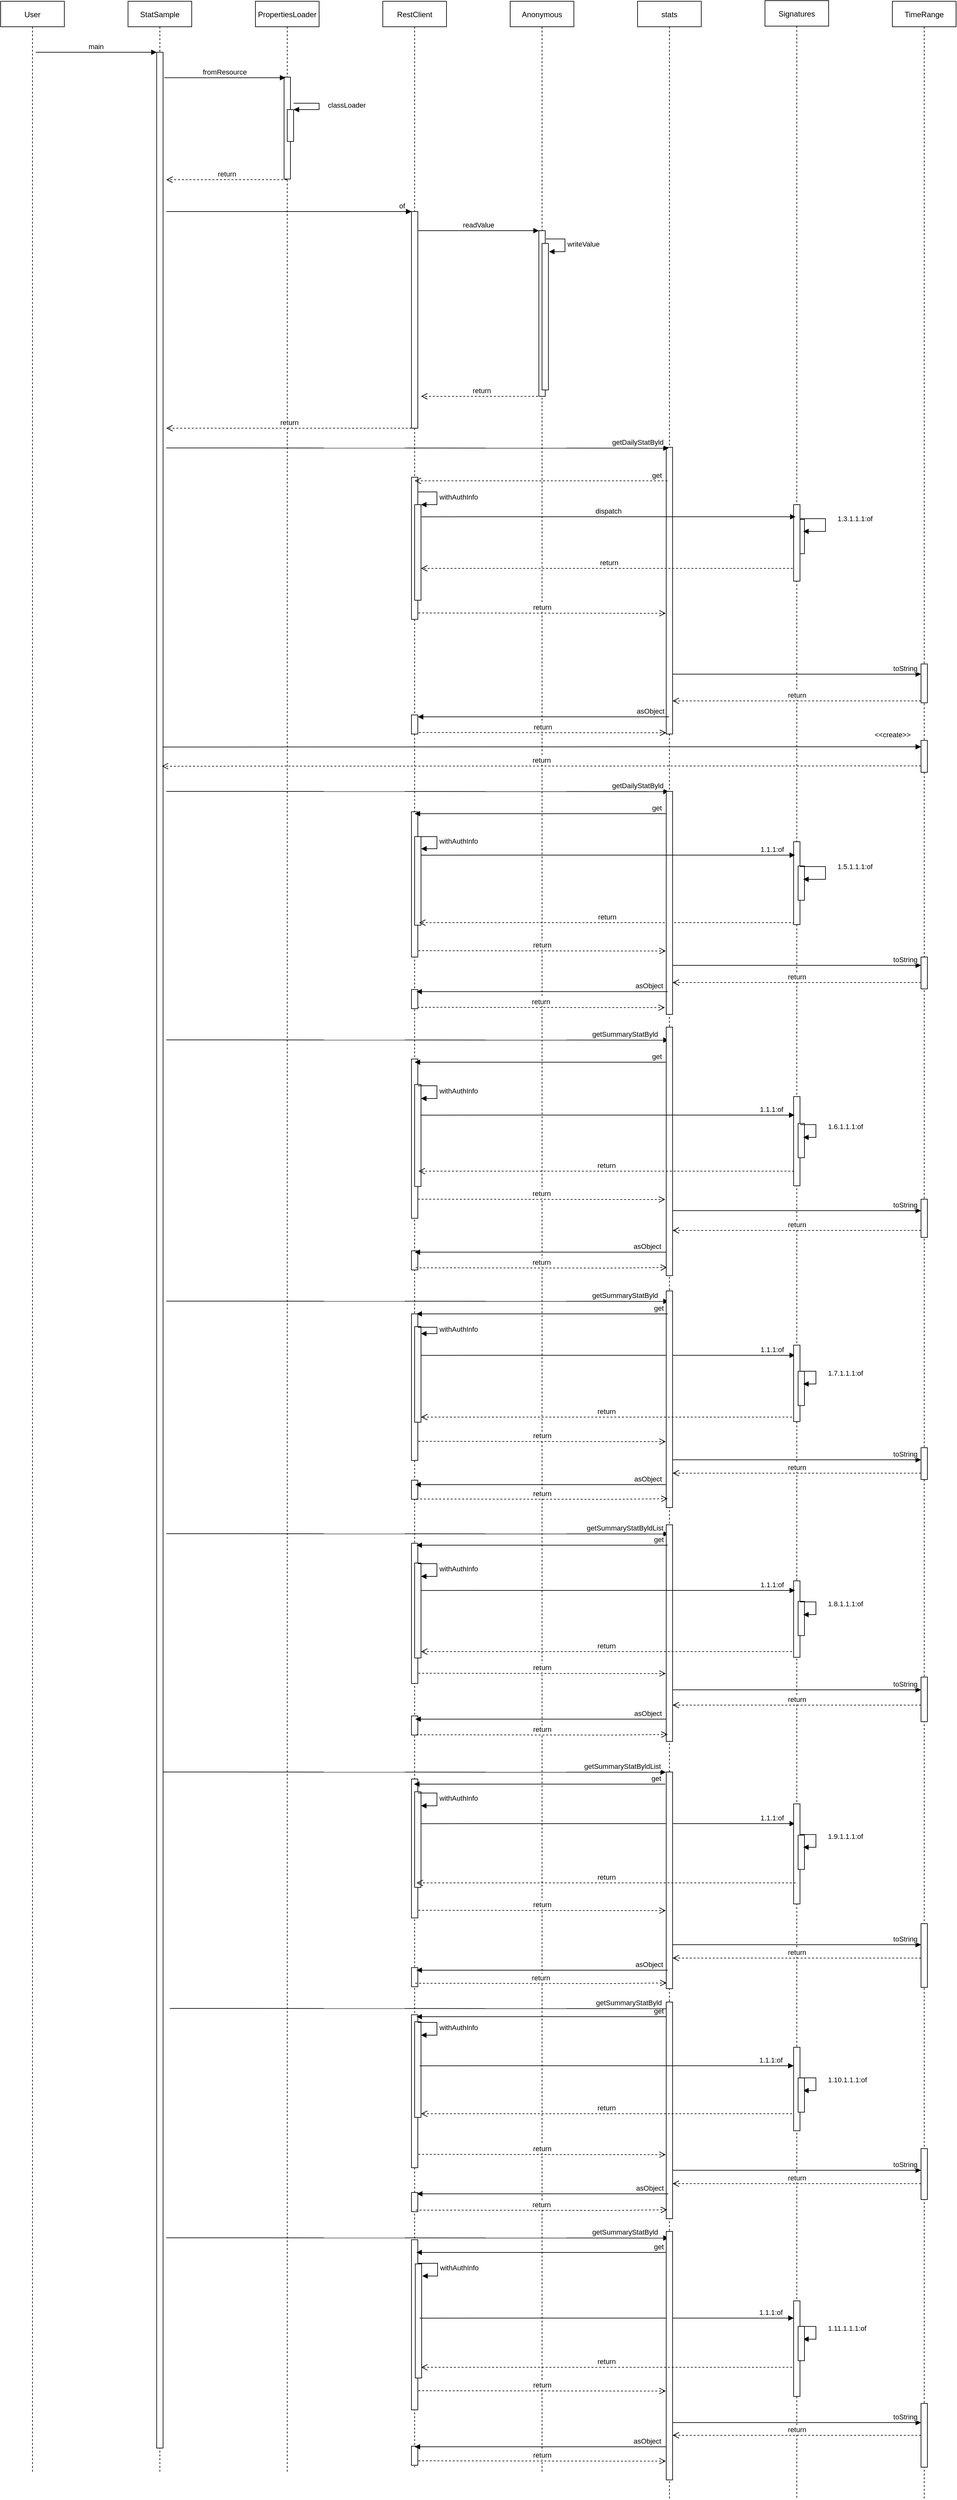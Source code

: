 <mxfile version="15.7.0" type="github">
  <diagram id="kgpKYQtTHZ0yAKxKKP6v" name="Page-1">
    <mxGraphModel dx="1583" dy="781" grid="1" gridSize="10" guides="1" tooltips="1" connect="1" arrows="1" fold="1" page="1" pageScale="1" pageWidth="1169" pageHeight="1654" math="0" shadow="0">
      <root>
        <mxCell id="0" />
        <mxCell id="1" parent="0" />
        <mxCell id="QkMDThP16RGxQZJ2cedM-3" value="RestClient" style="shape=umlLifeline;perimeter=lifelinePerimeter;container=1;collapsible=0;recursiveResize=0;rounded=0;shadow=0;strokeWidth=1;" parent="1" vertex="1">
          <mxGeometry x="680" y="80" width="100" height="3870" as="geometry" />
        </mxCell>
        <mxCell id="QkMDThP16RGxQZJ2cedM-24" value="" style="html=1;points=[];perimeter=orthogonalPerimeter;" parent="QkMDThP16RGxQZJ2cedM-3" vertex="1">
          <mxGeometry x="45" y="330" width="10" height="340" as="geometry" />
        </mxCell>
        <mxCell id="QkMDThP16RGxQZJ2cedM-36" value="" style="html=1;points=[];perimeter=orthogonalPerimeter;" vertex="1" parent="QkMDThP16RGxQZJ2cedM-3">
          <mxGeometry x="45" y="747" width="10" height="223" as="geometry" />
        </mxCell>
        <mxCell id="QkMDThP16RGxQZJ2cedM-37" value="" style="html=1;points=[];perimeter=orthogonalPerimeter;" vertex="1" parent="QkMDThP16RGxQZJ2cedM-3">
          <mxGeometry x="45" y="1120" width="10" height="30" as="geometry" />
        </mxCell>
        <mxCell id="QkMDThP16RGxQZJ2cedM-41" value="" style="html=1;points=[];perimeter=orthogonalPerimeter;" vertex="1" parent="QkMDThP16RGxQZJ2cedM-3">
          <mxGeometry x="45" y="1272" width="10" height="228" as="geometry" />
        </mxCell>
        <mxCell id="QkMDThP16RGxQZJ2cedM-42" value="" style="html=1;points=[];perimeter=orthogonalPerimeter;" vertex="1" parent="QkMDThP16RGxQZJ2cedM-3">
          <mxGeometry x="45" y="1551" width="10" height="30" as="geometry" />
        </mxCell>
        <mxCell id="QkMDThP16RGxQZJ2cedM-48" value="" style="html=1;points=[];perimeter=orthogonalPerimeter;" vertex="1" parent="QkMDThP16RGxQZJ2cedM-3">
          <mxGeometry x="45" y="1660" width="10" height="250" as="geometry" />
        </mxCell>
        <mxCell id="QkMDThP16RGxQZJ2cedM-50" value="" style="html=1;points=[];perimeter=orthogonalPerimeter;" vertex="1" parent="QkMDThP16RGxQZJ2cedM-3">
          <mxGeometry x="45" y="2060" width="10" height="230" as="geometry" />
        </mxCell>
        <mxCell id="QkMDThP16RGxQZJ2cedM-52" value="" style="html=1;points=[];perimeter=orthogonalPerimeter;" vertex="1" parent="QkMDThP16RGxQZJ2cedM-3">
          <mxGeometry x="45" y="2321" width="10" height="30" as="geometry" />
        </mxCell>
        <mxCell id="QkMDThP16RGxQZJ2cedM-53" value="" style="html=1;points=[];perimeter=orthogonalPerimeter;" vertex="1" parent="QkMDThP16RGxQZJ2cedM-3">
          <mxGeometry x="45" y="2420" width="10" height="220" as="geometry" />
        </mxCell>
        <mxCell id="QkMDThP16RGxQZJ2cedM-55" value="" style="html=1;points=[];perimeter=orthogonalPerimeter;" vertex="1" parent="QkMDThP16RGxQZJ2cedM-3">
          <mxGeometry x="45" y="2691" width="10" height="30" as="geometry" />
        </mxCell>
        <mxCell id="QkMDThP16RGxQZJ2cedM-56" value="" style="html=1;points=[];perimeter=orthogonalPerimeter;" vertex="1" parent="QkMDThP16RGxQZJ2cedM-3">
          <mxGeometry x="45" y="2790" width="10" height="218" as="geometry" />
        </mxCell>
        <mxCell id="QkMDThP16RGxQZJ2cedM-58" value="" style="html=1;points=[];perimeter=orthogonalPerimeter;" vertex="1" parent="QkMDThP16RGxQZJ2cedM-3">
          <mxGeometry x="45" y="3086" width="10" height="30" as="geometry" />
        </mxCell>
        <mxCell id="QkMDThP16RGxQZJ2cedM-63" value="" style="html=1;points=[];perimeter=orthogonalPerimeter;" vertex="1" parent="QkMDThP16RGxQZJ2cedM-3">
          <mxGeometry x="45" y="3513" width="10" height="267" as="geometry" />
        </mxCell>
        <mxCell id="QkMDThP16RGxQZJ2cedM-65" value="" style="html=1;points=[];perimeter=orthogonalPerimeter;" vertex="1" parent="QkMDThP16RGxQZJ2cedM-3">
          <mxGeometry x="45" y="3837" width="10" height="30" as="geometry" />
        </mxCell>
        <mxCell id="QkMDThP16RGxQZJ2cedM-66" value="" style="html=1;points=[];perimeter=orthogonalPerimeter;" vertex="1" parent="QkMDThP16RGxQZJ2cedM-3">
          <mxGeometry x="50" y="790" width="10" height="150" as="geometry" />
        </mxCell>
        <mxCell id="QkMDThP16RGxQZJ2cedM-67" value="withAuthInfo" style="edgeStyle=orthogonalEdgeStyle;html=1;align=left;spacingLeft=2;endArrow=block;rounded=0;entryX=1;entryY=0;" edge="1" parent="QkMDThP16RGxQZJ2cedM-3" target="QkMDThP16RGxQZJ2cedM-66">
          <mxGeometry relative="1" as="geometry">
            <mxPoint x="55" y="770" as="sourcePoint" />
            <Array as="points">
              <mxPoint x="85" y="770" />
            </Array>
          </mxGeometry>
        </mxCell>
        <mxCell id="QkMDThP16RGxQZJ2cedM-68" value="" style="html=1;points=[];perimeter=orthogonalPerimeter;" vertex="1" parent="QkMDThP16RGxQZJ2cedM-3">
          <mxGeometry x="50" y="1311" width="10" height="139" as="geometry" />
        </mxCell>
        <mxCell id="QkMDThP16RGxQZJ2cedM-69" value="withAuthInfo" style="edgeStyle=orthogonalEdgeStyle;html=1;align=left;spacingLeft=2;endArrow=block;rounded=0;entryX=1.019;entryY=0.137;entryDx=0;entryDy=0;entryPerimeter=0;" edge="1" parent="QkMDThP16RGxQZJ2cedM-3" target="QkMDThP16RGxQZJ2cedM-68">
          <mxGeometry relative="1" as="geometry">
            <mxPoint x="55" y="1311" as="sourcePoint" />
            <Array as="points">
              <mxPoint x="85" y="1311" />
              <mxPoint x="85" y="1330" />
              <mxPoint x="70" y="1330" />
            </Array>
            <mxPoint x="60" y="1331" as="targetPoint" />
          </mxGeometry>
        </mxCell>
        <mxCell id="QkMDThP16RGxQZJ2cedM-70" value="" style="html=1;points=[];perimeter=orthogonalPerimeter;" vertex="1" parent="QkMDThP16RGxQZJ2cedM-3">
          <mxGeometry x="50" y="1700" width="10" height="160" as="geometry" />
        </mxCell>
        <mxCell id="QkMDThP16RGxQZJ2cedM-71" value="withAuthInfo" style="edgeStyle=orthogonalEdgeStyle;html=1;align=left;spacingLeft=2;endArrow=block;rounded=0;entryX=1;entryY=0;" edge="1" parent="QkMDThP16RGxQZJ2cedM-3">
          <mxGeometry relative="1" as="geometry">
            <mxPoint x="55" y="1702" as="sourcePoint" />
            <Array as="points">
              <mxPoint x="85" y="1702" />
            </Array>
            <mxPoint x="60" y="1722" as="targetPoint" />
          </mxGeometry>
        </mxCell>
        <mxCell id="QkMDThP16RGxQZJ2cedM-72" value="" style="html=1;points=[];perimeter=orthogonalPerimeter;" vertex="1" parent="QkMDThP16RGxQZJ2cedM-3">
          <mxGeometry x="50" y="2080" width="10" height="150" as="geometry" />
        </mxCell>
        <mxCell id="QkMDThP16RGxQZJ2cedM-73" value="withAuthInfo" style="edgeStyle=orthogonalEdgeStyle;html=1;align=left;spacingLeft=2;endArrow=block;rounded=0;entryX=1;entryY=0;" edge="1" parent="QkMDThP16RGxQZJ2cedM-3">
          <mxGeometry relative="1" as="geometry">
            <mxPoint x="55" y="2081" as="sourcePoint" />
            <Array as="points">
              <mxPoint x="85" y="2081" />
            </Array>
            <mxPoint x="60" y="2091" as="targetPoint" />
          </mxGeometry>
        </mxCell>
        <mxCell id="QkMDThP16RGxQZJ2cedM-74" value="" style="html=1;points=[];perimeter=orthogonalPerimeter;" vertex="1" parent="QkMDThP16RGxQZJ2cedM-3">
          <mxGeometry x="50" y="2451" width="10" height="149" as="geometry" />
        </mxCell>
        <mxCell id="QkMDThP16RGxQZJ2cedM-75" value="withAuthInfo" style="edgeStyle=orthogonalEdgeStyle;html=1;align=left;spacingLeft=2;endArrow=block;rounded=0;entryX=1;entryY=0;" edge="1" parent="QkMDThP16RGxQZJ2cedM-3">
          <mxGeometry relative="1" as="geometry">
            <mxPoint x="55" y="2452" as="sourcePoint" />
            <Array as="points">
              <mxPoint x="85" y="2452" />
            </Array>
            <mxPoint x="60" y="2472" as="targetPoint" />
          </mxGeometry>
        </mxCell>
        <mxCell id="QkMDThP16RGxQZJ2cedM-76" value="" style="html=1;points=[];perimeter=orthogonalPerimeter;" vertex="1" parent="QkMDThP16RGxQZJ2cedM-3">
          <mxGeometry x="50" y="2810" width="10" height="150" as="geometry" />
        </mxCell>
        <mxCell id="QkMDThP16RGxQZJ2cedM-77" value="withAuthInfo" style="edgeStyle=orthogonalEdgeStyle;html=1;align=left;spacingLeft=2;endArrow=block;rounded=0;entryX=1;entryY=0;" edge="1" parent="QkMDThP16RGxQZJ2cedM-3">
          <mxGeometry relative="1" as="geometry">
            <mxPoint x="55" y="2812" as="sourcePoint" />
            <Array as="points">
              <mxPoint x="85" y="2812" />
            </Array>
            <mxPoint x="60" y="2832" as="targetPoint" />
          </mxGeometry>
        </mxCell>
        <mxCell id="QkMDThP16RGxQZJ2cedM-80" value="" style="html=1;points=[];perimeter=orthogonalPerimeter;" vertex="1" parent="QkMDThP16RGxQZJ2cedM-3">
          <mxGeometry x="51" y="3551" width="10" height="179" as="geometry" />
        </mxCell>
        <mxCell id="4GVTrCW4khlCdeunZ2BW-209" value="" style="html=1;points=[];perimeter=orthogonalPerimeter;" vertex="1" parent="QkMDThP16RGxQZJ2cedM-3">
          <mxGeometry x="45" y="3160" width="10" height="240" as="geometry" />
        </mxCell>
        <mxCell id="3nuBFxr9cyL0pnOWT2aG-1" value="User" style="shape=umlLifeline;perimeter=lifelinePerimeter;container=1;collapsible=0;recursiveResize=0;rounded=0;shadow=0;strokeWidth=1;" parent="1" vertex="1">
          <mxGeometry x="80" y="80" width="100" height="3880" as="geometry" />
        </mxCell>
        <mxCell id="3nuBFxr9cyL0pnOWT2aG-5" value="StatSample" style="shape=umlLifeline;perimeter=lifelinePerimeter;container=1;collapsible=0;recursiveResize=0;rounded=0;shadow=0;strokeWidth=1;" parent="1" vertex="1">
          <mxGeometry x="280" y="80" width="100" height="3880" as="geometry" />
        </mxCell>
        <mxCell id="3nuBFxr9cyL0pnOWT2aG-6" value="" style="points=[];perimeter=orthogonalPerimeter;rounded=0;shadow=0;strokeWidth=1;" parent="3nuBFxr9cyL0pnOWT2aG-5" vertex="1">
          <mxGeometry x="45" y="80" width="10" height="3760" as="geometry" />
        </mxCell>
        <mxCell id="3nuBFxr9cyL0pnOWT2aG-8" value="main" style="verticalAlign=bottom;endArrow=block;entryX=0;entryY=0;shadow=0;strokeWidth=1;" parent="1" target="3nuBFxr9cyL0pnOWT2aG-6" edge="1">
          <mxGeometry relative="1" as="geometry">
            <mxPoint x="135" y="160.0" as="sourcePoint" />
          </mxGeometry>
        </mxCell>
        <mxCell id="QkMDThP16RGxQZJ2cedM-1" value="PropertiesLoader" style="shape=umlLifeline;perimeter=lifelinePerimeter;container=1;collapsible=0;recursiveResize=0;rounded=0;shadow=0;strokeWidth=1;" parent="1" vertex="1">
          <mxGeometry x="480" y="80" width="100" height="3880" as="geometry" />
        </mxCell>
        <mxCell id="QkMDThP16RGxQZJ2cedM-2" value="" style="points=[];perimeter=orthogonalPerimeter;rounded=0;shadow=0;strokeWidth=1;" parent="QkMDThP16RGxQZJ2cedM-1" vertex="1">
          <mxGeometry x="45" y="119" width="10" height="160" as="geometry" />
        </mxCell>
        <mxCell id="QkMDThP16RGxQZJ2cedM-22" value="" style="html=1;points=[];perimeter=orthogonalPerimeter;" parent="QkMDThP16RGxQZJ2cedM-1" vertex="1">
          <mxGeometry x="50" y="170" width="10" height="50" as="geometry" />
        </mxCell>
        <mxCell id="QkMDThP16RGxQZJ2cedM-23" value="classLoader" style="edgeStyle=orthogonalEdgeStyle;html=1;align=left;spacingLeft=2;endArrow=block;rounded=0;entryX=1;entryY=0;" parent="QkMDThP16RGxQZJ2cedM-1" target="QkMDThP16RGxQZJ2cedM-22" edge="1">
          <mxGeometry x="-0.059" y="10" relative="1" as="geometry">
            <mxPoint x="60" y="160" as="sourcePoint" />
            <Array as="points">
              <mxPoint x="100" y="160" />
              <mxPoint x="100" y="170" />
            </Array>
            <mxPoint as="offset" />
          </mxGeometry>
        </mxCell>
        <mxCell id="QkMDThP16RGxQZJ2cedM-5" value="Anonymous" style="shape=umlLifeline;perimeter=lifelinePerimeter;container=1;collapsible=0;recursiveResize=0;rounded=0;shadow=0;strokeWidth=1;" parent="1" vertex="1">
          <mxGeometry x="880" y="80" width="100" height="3880" as="geometry" />
        </mxCell>
        <mxCell id="QkMDThP16RGxQZJ2cedM-28" value="" style="html=1;points=[];perimeter=orthogonalPerimeter;" parent="QkMDThP16RGxQZJ2cedM-5" vertex="1">
          <mxGeometry x="45" y="360" width="10" height="260" as="geometry" />
        </mxCell>
        <mxCell id="QkMDThP16RGxQZJ2cedM-34" value="" style="html=1;points=[];perimeter=orthogonalPerimeter;" parent="QkMDThP16RGxQZJ2cedM-5" vertex="1">
          <mxGeometry x="50" y="415" width="10" height="175" as="geometry" />
        </mxCell>
        <mxCell id="BU8PxRa7izRdhDDr3gum-3" value="" style="points=[];perimeter=orthogonalPerimeter;rounded=0;shadow=0;strokeWidth=1;" parent="QkMDThP16RGxQZJ2cedM-5" vertex="1">
          <mxGeometry x="50" y="380" width="10" height="230" as="geometry" />
        </mxCell>
        <mxCell id="4GVTrCW4khlCdeunZ2BW-98" value="getDailyStatByld" style="html=1;verticalAlign=bottom;endArrow=block;rounded=0;entryX=0.394;entryY=0.003;entryDx=0;entryDy=0;entryPerimeter=0;" edge="1" parent="QkMDThP16RGxQZJ2cedM-5">
          <mxGeometry x="0.876" width="80" relative="1" as="geometry">
            <mxPoint x="-540" y="1240" as="sourcePoint" />
            <mxPoint x="248.94" y="1240.35" as="targetPoint" />
            <mxPoint as="offset" />
          </mxGeometry>
        </mxCell>
        <mxCell id="4GVTrCW4khlCdeunZ2BW-109" value="getSummaryStatByld" style="html=1;verticalAlign=bottom;endArrow=block;rounded=0;entryX=0.394;entryY=0.003;entryDx=0;entryDy=0;entryPerimeter=0;" edge="1" parent="QkMDThP16RGxQZJ2cedM-5">
          <mxGeometry x="0.825" width="80" relative="1" as="geometry">
            <mxPoint x="-540" y="1630" as="sourcePoint" />
            <mxPoint x="248.94" y="1630.35" as="targetPoint" />
            <mxPoint as="offset" />
          </mxGeometry>
        </mxCell>
        <mxCell id="4GVTrCW4khlCdeunZ2BW-110" value="get" style="html=1;verticalAlign=bottom;endArrow=block;rounded=0;" edge="1" parent="QkMDThP16RGxQZJ2cedM-5">
          <mxGeometry x="-0.926" relative="1" as="geometry">
            <mxPoint x="244.5" y="1665" as="sourcePoint" />
            <mxPoint x="-150" y="1665" as="targetPoint" />
            <mxPoint as="offset" />
          </mxGeometry>
        </mxCell>
        <mxCell id="4GVTrCW4khlCdeunZ2BW-116" value="1.1.1:of" style="html=1;verticalAlign=bottom;endArrow=block;rounded=0;entryX=0.3;entryY=0.1;entryDx=0;entryDy=0;entryPerimeter=0;exitX=1.081;exitY=0.053;exitDx=0;exitDy=0;exitPerimeter=0;" edge="1" parent="QkMDThP16RGxQZJ2cedM-5">
          <mxGeometry x="0.873" width="80" relative="1" as="geometry">
            <mxPoint x="-140.0" y="2125.07" as="sourcePoint" />
            <mxPoint x="447.19" y="2125" as="targetPoint" />
            <mxPoint x="1" as="offset" />
          </mxGeometry>
        </mxCell>
        <mxCell id="4GVTrCW4khlCdeunZ2BW-126" value="getSummaryStatByld" style="html=1;verticalAlign=bottom;endArrow=block;rounded=0;entryX=0.394;entryY=0.003;entryDx=0;entryDy=0;entryPerimeter=0;" edge="1" parent="QkMDThP16RGxQZJ2cedM-5">
          <mxGeometry x="0.825" width="80" relative="1" as="geometry">
            <mxPoint x="-540" y="2040" as="sourcePoint" />
            <mxPoint x="248.94" y="2040.35" as="targetPoint" />
            <mxPoint as="offset" />
          </mxGeometry>
        </mxCell>
        <mxCell id="4GVTrCW4khlCdeunZ2BW-130" value="1.1.1:of" style="html=1;verticalAlign=bottom;endArrow=block;rounded=0;entryX=0.3;entryY=0.1;entryDx=0;entryDy=0;entryPerimeter=0;exitX=1.081;exitY=0.053;exitDx=0;exitDy=0;exitPerimeter=0;" edge="1" parent="QkMDThP16RGxQZJ2cedM-5">
          <mxGeometry x="0.873" width="80" relative="1" as="geometry">
            <mxPoint x="-140" y="2860.07" as="sourcePoint" />
            <mxPoint x="447.19" y="2860.0" as="targetPoint" />
            <mxPoint x="1" as="offset" />
          </mxGeometry>
        </mxCell>
        <mxCell id="4GVTrCW4khlCdeunZ2BW-132" value="return" style="html=1;verticalAlign=bottom;endArrow=open;dashed=1;endSize=8;exitX=1.165;exitY=0.936;rounded=0;exitDx=0;exitDy=0;exitPerimeter=0;" edge="1" parent="QkMDThP16RGxQZJ2cedM-5">
          <mxGeometry relative="1" as="geometry">
            <mxPoint x="244.17" y="2996.47" as="targetPoint" />
            <mxPoint x="-144.18" y="2995.998" as="sourcePoint" />
            <Array as="points">
              <mxPoint x="169.17" y="2996.47" />
            </Array>
          </mxGeometry>
        </mxCell>
        <mxCell id="4GVTrCW4khlCdeunZ2BW-136" value="get" style="html=1;verticalAlign=bottom;endArrow=block;rounded=0;" edge="1" parent="QkMDThP16RGxQZJ2cedM-5">
          <mxGeometry x="-0.926" relative="1" as="geometry">
            <mxPoint x="247.25" y="3163" as="sourcePoint" />
            <mxPoint x="-147.25" y="3163" as="targetPoint" />
            <mxPoint as="offset" />
          </mxGeometry>
        </mxCell>
        <mxCell id="4GVTrCW4khlCdeunZ2BW-194" value="1.1.1:of" style="html=1;verticalAlign=bottom;endArrow=block;rounded=0;entryX=0.3;entryY=0.1;entryDx=0;entryDy=0;entryPerimeter=0;exitX=1.081;exitY=0.053;exitDx=0;exitDy=0;exitPerimeter=0;" edge="1" parent="QkMDThP16RGxQZJ2cedM-5">
          <mxGeometry x="0.873" width="80" relative="1" as="geometry">
            <mxPoint x="-142.01" y="3636.07" as="sourcePoint" />
            <mxPoint x="445.18" y="3636" as="targetPoint" />
            <mxPoint x="1" as="offset" />
          </mxGeometry>
        </mxCell>
        <mxCell id="4GVTrCW4khlCdeunZ2BW-197" value="get" style="html=1;verticalAlign=bottom;endArrow=block;rounded=0;" edge="1" parent="QkMDThP16RGxQZJ2cedM-5">
          <mxGeometry x="-0.926" relative="1" as="geometry">
            <mxPoint x="247.25" y="3533" as="sourcePoint" />
            <mxPoint x="-147.25" y="3533" as="targetPoint" />
            <mxPoint as="offset" />
          </mxGeometry>
        </mxCell>
        <mxCell id="4GVTrCW4khlCdeunZ2BW-205" value="getSummaryStatByldList" style="html=1;verticalAlign=bottom;endArrow=block;rounded=0;entryX=0.394;entryY=0.003;entryDx=0;entryDy=0;entryPerimeter=0;" edge="1" parent="QkMDThP16RGxQZJ2cedM-5">
          <mxGeometry x="0.825" width="80" relative="1" as="geometry">
            <mxPoint x="-540" y="2405" as="sourcePoint" />
            <mxPoint x="248.94" y="2405.35" as="targetPoint" />
            <mxPoint as="offset" />
          </mxGeometry>
        </mxCell>
        <mxCell id="4GVTrCW4khlCdeunZ2BW-207" value="getSummaryStatByld" style="html=1;verticalAlign=bottom;endArrow=block;rounded=0;entryX=0.394;entryY=0.003;entryDx=0;entryDy=0;entryPerimeter=0;" edge="1" parent="QkMDThP16RGxQZJ2cedM-5">
          <mxGeometry x="0.825" width="80" relative="1" as="geometry">
            <mxPoint x="-534.47" y="3150" as="sourcePoint" />
            <mxPoint x="254.47" y="3150.35" as="targetPoint" />
            <mxPoint as="offset" />
          </mxGeometry>
        </mxCell>
        <mxCell id="4GVTrCW4khlCdeunZ2BW-208" value="getSummaryStatByld" style="html=1;verticalAlign=bottom;endArrow=block;rounded=0;entryX=0.394;entryY=0.003;entryDx=0;entryDy=0;entryPerimeter=0;" edge="1" parent="QkMDThP16RGxQZJ2cedM-5">
          <mxGeometry x="0.825" width="80" relative="1" as="geometry">
            <mxPoint x="-540" y="3510" as="sourcePoint" />
            <mxPoint x="248.94" y="3510.35" as="targetPoint" />
            <mxPoint as="offset" />
          </mxGeometry>
        </mxCell>
        <mxCell id="QkMDThP16RGxQZJ2cedM-7" value="stats" style="shape=umlLifeline;perimeter=lifelinePerimeter;container=1;collapsible=0;recursiveResize=0;rounded=0;shadow=0;strokeWidth=1;" parent="1" vertex="1">
          <mxGeometry x="1080" y="80" width="100" height="3920" as="geometry" />
        </mxCell>
        <mxCell id="BU8PxRa7izRdhDDr3gum-17" value="" style="points=[];perimeter=orthogonalPerimeter;rounded=0;shadow=0;strokeWidth=1;" parent="QkMDThP16RGxQZJ2cedM-7" vertex="1">
          <mxGeometry x="45" y="700" width="10" height="450" as="geometry" />
        </mxCell>
        <mxCell id="4GVTrCW4khlCdeunZ2BW-11" value="" style="points=[];perimeter=orthogonalPerimeter;rounded=0;shadow=0;strokeWidth=1;" vertex="1" parent="QkMDThP16RGxQZJ2cedM-7">
          <mxGeometry x="45" y="1610" width="10" height="390" as="geometry" />
        </mxCell>
        <mxCell id="4GVTrCW4khlCdeunZ2BW-15" value="" style="points=[];perimeter=orthogonalPerimeter;rounded=0;shadow=0;strokeWidth=1;" vertex="1" parent="QkMDThP16RGxQZJ2cedM-7">
          <mxGeometry x="45" y="2024" width="10" height="340" as="geometry" />
        </mxCell>
        <mxCell id="4GVTrCW4khlCdeunZ2BW-27" value="" style="points=[];perimeter=orthogonalPerimeter;rounded=0;shadow=0;strokeWidth=1;" vertex="1" parent="QkMDThP16RGxQZJ2cedM-7">
          <mxGeometry x="45" y="2391" width="10" height="340" as="geometry" />
        </mxCell>
        <mxCell id="4GVTrCW4khlCdeunZ2BW-92" value="" style="points=[];perimeter=orthogonalPerimeter;rounded=0;shadow=0;strokeWidth=1;" vertex="1" parent="QkMDThP16RGxQZJ2cedM-7">
          <mxGeometry x="45" y="3500" width="10" height="390" as="geometry" />
        </mxCell>
        <mxCell id="4GVTrCW4khlCdeunZ2BW-103" value="return" style="html=1;verticalAlign=bottom;endArrow=open;dashed=1;endSize=8;rounded=0;" edge="1" parent="QkMDThP16RGxQZJ2cedM-7">
          <mxGeometry relative="1" as="geometry">
            <mxPoint x="246.5" y="1446.0" as="sourcePoint" />
            <mxPoint x="-343" y="1446.0" as="targetPoint" />
            <Array as="points">
              <mxPoint x="157" y="1446" />
            </Array>
          </mxGeometry>
        </mxCell>
        <mxCell id="4GVTrCW4khlCdeunZ2BW-117" value="return" style="html=1;verticalAlign=bottom;endArrow=open;dashed=1;endSize=8;rounded=0;" edge="1" parent="QkMDThP16RGxQZJ2cedM-7">
          <mxGeometry relative="1" as="geometry">
            <mxPoint x="242.5" y="2222" as="sourcePoint" />
            <mxPoint x="-340" y="2222" as="targetPoint" />
            <Array as="points">
              <mxPoint x="153" y="2222" />
            </Array>
          </mxGeometry>
        </mxCell>
        <mxCell id="4GVTrCW4khlCdeunZ2BW-122" value="return" style="html=1;verticalAlign=bottom;endArrow=open;dashed=1;endSize=8;rounded=0;" edge="1" parent="QkMDThP16RGxQZJ2cedM-7">
          <mxGeometry relative="1" as="geometry">
            <mxPoint x="242.5" y="2590" as="sourcePoint" />
            <mxPoint x="-340" y="2590" as="targetPoint" />
            <Array as="points">
              <mxPoint x="153" y="2590" />
            </Array>
          </mxGeometry>
        </mxCell>
        <mxCell id="4GVTrCW4khlCdeunZ2BW-195" value="return" style="html=1;verticalAlign=bottom;endArrow=open;dashed=1;endSize=8;rounded=0;" edge="1" parent="QkMDThP16RGxQZJ2cedM-7">
          <mxGeometry relative="1" as="geometry">
            <mxPoint x="242.68" y="3713.29" as="sourcePoint" />
            <mxPoint x="-339.82" y="3713.29" as="targetPoint" />
            <Array as="points">
              <mxPoint x="153.18" y="3713.29" />
            </Array>
          </mxGeometry>
        </mxCell>
        <mxCell id="QkMDThP16RGxQZJ2cedM-9" value="Signatures" style="shape=umlLifeline;perimeter=lifelinePerimeter;container=1;collapsible=0;recursiveResize=0;rounded=0;shadow=0;strokeWidth=1;" parent="1" vertex="1">
          <mxGeometry x="1280" y="79" width="100" height="3921" as="geometry" />
        </mxCell>
        <mxCell id="BU8PxRa7izRdhDDr3gum-19" value="" style="points=[];perimeter=orthogonalPerimeter;rounded=0;shadow=0;strokeWidth=1;" parent="QkMDThP16RGxQZJ2cedM-9" vertex="1">
          <mxGeometry x="52" y="814.25" width="10" height="53.75" as="geometry" />
        </mxCell>
        <mxCell id="4GVTrCW4khlCdeunZ2BW-2" value="" style="points=[];perimeter=orthogonalPerimeter;rounded=0;shadow=0;strokeWidth=1;" vertex="1" parent="QkMDThP16RGxQZJ2cedM-9">
          <mxGeometry x="45" y="1320" width="10" height="130" as="geometry" />
        </mxCell>
        <mxCell id="4GVTrCW4khlCdeunZ2BW-3" value="" style="points=[];perimeter=orthogonalPerimeter;rounded=0;shadow=0;strokeWidth=1;" vertex="1" parent="QkMDThP16RGxQZJ2cedM-9">
          <mxGeometry x="52" y="1358.12" width="10" height="53.75" as="geometry" />
        </mxCell>
        <mxCell id="4GVTrCW4khlCdeunZ2BW-17" value="" style="points=[];perimeter=orthogonalPerimeter;rounded=0;shadow=0;strokeWidth=1;" vertex="1" parent="QkMDThP16RGxQZJ2cedM-9">
          <mxGeometry x="45" y="1720" width="10" height="140" as="geometry" />
        </mxCell>
        <mxCell id="4GVTrCW4khlCdeunZ2BW-18" value="" style="points=[];perimeter=orthogonalPerimeter;rounded=0;shadow=0;strokeWidth=1;" vertex="1" parent="QkMDThP16RGxQZJ2cedM-9">
          <mxGeometry x="52" y="1762.12" width="10" height="53.75" as="geometry" />
        </mxCell>
        <mxCell id="4GVTrCW4khlCdeunZ2BW-22" value="" style="points=[];perimeter=orthogonalPerimeter;rounded=0;shadow=0;strokeWidth=1;" vertex="1" parent="QkMDThP16RGxQZJ2cedM-9">
          <mxGeometry x="45" y="2110" width="10" height="120" as="geometry" />
        </mxCell>
        <mxCell id="4GVTrCW4khlCdeunZ2BW-23" value="" style="points=[];perimeter=orthogonalPerimeter;rounded=0;shadow=0;strokeWidth=1;" vertex="1" parent="QkMDThP16RGxQZJ2cedM-9">
          <mxGeometry x="52" y="2151.13" width="10" height="53.75" as="geometry" />
        </mxCell>
        <mxCell id="4GVTrCW4khlCdeunZ2BW-25" value="toString" style="html=1;verticalAlign=bottom;endArrow=block;rounded=0;" edge="1" parent="QkMDThP16RGxQZJ2cedM-9">
          <mxGeometry x="0.872" relative="1" as="geometry">
            <mxPoint x="-145" y="2290" as="sourcePoint" />
            <mxPoint x="245" y="2290" as="targetPoint" />
            <mxPoint as="offset" />
          </mxGeometry>
        </mxCell>
        <mxCell id="4GVTrCW4khlCdeunZ2BW-29" value="" style="points=[];perimeter=orthogonalPerimeter;rounded=0;shadow=0;strokeWidth=1;" vertex="1" parent="QkMDThP16RGxQZJ2cedM-9">
          <mxGeometry x="45" y="2480" width="10" height="120" as="geometry" />
        </mxCell>
        <mxCell id="4GVTrCW4khlCdeunZ2BW-30" value="" style="points=[];perimeter=orthogonalPerimeter;rounded=0;shadow=0;strokeWidth=1;" vertex="1" parent="QkMDThP16RGxQZJ2cedM-9">
          <mxGeometry x="52" y="2512.12" width="10" height="53.75" as="geometry" />
        </mxCell>
        <mxCell id="4GVTrCW4khlCdeunZ2BW-35" value="" style="points=[];perimeter=orthogonalPerimeter;rounded=0;shadow=0;strokeWidth=1;" vertex="1" parent="QkMDThP16RGxQZJ2cedM-9">
          <mxGeometry x="45" y="2830" width="10" height="157" as="geometry" />
        </mxCell>
        <mxCell id="4GVTrCW4khlCdeunZ2BW-36" value="" style="points=[];perimeter=orthogonalPerimeter;rounded=0;shadow=0;strokeWidth=1;" vertex="1" parent="QkMDThP16RGxQZJ2cedM-9">
          <mxGeometry x="52" y="2879.12" width="10" height="53.75" as="geometry" />
        </mxCell>
        <mxCell id="4GVTrCW4khlCdeunZ2BW-41" value="" style="points=[];perimeter=orthogonalPerimeter;rounded=0;shadow=0;strokeWidth=1;" vertex="1" parent="QkMDThP16RGxQZJ2cedM-9">
          <mxGeometry x="45" y="3212" width="10" height="131" as="geometry" />
        </mxCell>
        <mxCell id="4GVTrCW4khlCdeunZ2BW-49" value="1.5.1.1.1:of" style="edgeStyle=orthogonalEdgeStyle;html=1;align=left;spacingLeft=2;endArrow=block;rounded=0;entryX=1;entryY=0;" edge="1" parent="QkMDThP16RGxQZJ2cedM-9">
          <mxGeometry x="-0.158" y="15" relative="1" as="geometry">
            <mxPoint x="55" y="1359" as="sourcePoint" />
            <Array as="points">
              <mxPoint x="95" y="1359" />
              <mxPoint x="95" y="1379" />
            </Array>
            <mxPoint x="60" y="1379" as="targetPoint" />
            <mxPoint as="offset" />
          </mxGeometry>
        </mxCell>
        <mxCell id="4GVTrCW4khlCdeunZ2BW-50" value="1.6.1.1.1:of" style="edgeStyle=orthogonalEdgeStyle;html=1;align=left;spacingLeft=2;endArrow=block;rounded=0;entryX=1;entryY=0;" edge="1" parent="QkMDThP16RGxQZJ2cedM-9">
          <mxGeometry x="-0.158" y="15" relative="1" as="geometry">
            <mxPoint x="55" y="1764" as="sourcePoint" />
            <Array as="points">
              <mxPoint x="80" y="1764" />
              <mxPoint x="80" y="1784" />
            </Array>
            <mxPoint x="60" y="1784" as="targetPoint" />
            <mxPoint as="offset" />
          </mxGeometry>
        </mxCell>
        <mxCell id="4GVTrCW4khlCdeunZ2BW-51" value="1.7.1.1.1:of" style="edgeStyle=orthogonalEdgeStyle;html=1;align=left;spacingLeft=2;endArrow=block;rounded=0;entryX=1;entryY=0;" edge="1" parent="QkMDThP16RGxQZJ2cedM-9">
          <mxGeometry x="-0.158" y="15" relative="1" as="geometry">
            <mxPoint x="55" y="2151" as="sourcePoint" />
            <Array as="points">
              <mxPoint x="80" y="2151" />
              <mxPoint x="80" y="2171" />
            </Array>
            <mxPoint x="60" y="2171" as="targetPoint" />
            <mxPoint as="offset" />
          </mxGeometry>
        </mxCell>
        <mxCell id="4GVTrCW4khlCdeunZ2BW-52" value="1.8.1.1.1:of" style="edgeStyle=orthogonalEdgeStyle;html=1;align=left;spacingLeft=2;endArrow=block;rounded=0;entryX=1;entryY=0;" edge="1" parent="QkMDThP16RGxQZJ2cedM-9">
          <mxGeometry x="-0.158" y="15" relative="1" as="geometry">
            <mxPoint x="55" y="2513" as="sourcePoint" />
            <Array as="points">
              <mxPoint x="80" y="2513" />
              <mxPoint x="80" y="2533" />
            </Array>
            <mxPoint x="60" y="2533" as="targetPoint" />
            <mxPoint as="offset" />
          </mxGeometry>
        </mxCell>
        <mxCell id="4GVTrCW4khlCdeunZ2BW-53" value="1.9.1.1.1:of" style="edgeStyle=orthogonalEdgeStyle;html=1;align=left;spacingLeft=2;endArrow=block;rounded=0;entryX=1;entryY=0;" edge="1" parent="QkMDThP16RGxQZJ2cedM-9">
          <mxGeometry x="-0.158" y="15" relative="1" as="geometry">
            <mxPoint x="55" y="2878.06" as="sourcePoint" />
            <Array as="points">
              <mxPoint x="80" y="2878.06" />
              <mxPoint x="80" y="2898.06" />
            </Array>
            <mxPoint x="60" y="2898.06" as="targetPoint" />
            <mxPoint as="offset" />
          </mxGeometry>
        </mxCell>
        <mxCell id="4GVTrCW4khlCdeunZ2BW-61" value="1.10.1.1.1:of" style="edgeStyle=orthogonalEdgeStyle;html=1;align=left;spacingLeft=2;endArrow=block;rounded=0;entryX=1;entryY=0;" edge="1" parent="QkMDThP16RGxQZJ2cedM-9">
          <mxGeometry x="-0.158" y="15" relative="1" as="geometry">
            <mxPoint x="55" y="3260" as="sourcePoint" />
            <Array as="points">
              <mxPoint x="80" y="3260" />
              <mxPoint x="80" y="3280" />
            </Array>
            <mxPoint x="60" y="3280" as="targetPoint" />
            <mxPoint as="offset" />
          </mxGeometry>
        </mxCell>
        <mxCell id="4GVTrCW4khlCdeunZ2BW-62" value="" style="points=[];perimeter=orthogonalPerimeter;rounded=0;shadow=0;strokeWidth=1;" vertex="1" parent="QkMDThP16RGxQZJ2cedM-9">
          <mxGeometry x="52" y="3260.12" width="10" height="53.75" as="geometry" />
        </mxCell>
        <mxCell id="4GVTrCW4khlCdeunZ2BW-63" value="" style="points=[];perimeter=orthogonalPerimeter;rounded=0;shadow=0;strokeWidth=1;" vertex="1" parent="QkMDThP16RGxQZJ2cedM-9">
          <mxGeometry x="45" y="3610" width="10" height="150" as="geometry" />
        </mxCell>
        <mxCell id="4GVTrCW4khlCdeunZ2BW-64" value="1.11.1.1.1:of" style="edgeStyle=orthogonalEdgeStyle;html=1;align=left;spacingLeft=2;endArrow=block;rounded=0;entryX=1;entryY=0;" edge="1" parent="QkMDThP16RGxQZJ2cedM-9">
          <mxGeometry x="-0.158" y="15" relative="1" as="geometry">
            <mxPoint x="55" y="3650.12" as="sourcePoint" />
            <Array as="points">
              <mxPoint x="80" y="3650.12" />
              <mxPoint x="80" y="3670.12" />
            </Array>
            <mxPoint x="60" y="3670.12" as="targetPoint" />
            <mxPoint as="offset" />
          </mxGeometry>
        </mxCell>
        <mxCell id="4GVTrCW4khlCdeunZ2BW-65" value="" style="points=[];perimeter=orthogonalPerimeter;rounded=0;shadow=0;strokeWidth=1;" vertex="1" parent="QkMDThP16RGxQZJ2cedM-9">
          <mxGeometry x="52" y="3650.12" width="10" height="53.75" as="geometry" />
        </mxCell>
        <mxCell id="4GVTrCW4khlCdeunZ2BW-32" value="toString" style="html=1;verticalAlign=bottom;endArrow=block;rounded=0;" edge="1" parent="QkMDThP16RGxQZJ2cedM-9">
          <mxGeometry x="0.872" relative="1" as="geometry">
            <mxPoint x="-145" y="2651" as="sourcePoint" />
            <mxPoint x="245" y="2651" as="targetPoint" />
            <mxPoint as="offset" />
          </mxGeometry>
        </mxCell>
        <mxCell id="QkMDThP16RGxQZJ2cedM-11" value="TimeRange" style="shape=umlLifeline;perimeter=lifelinePerimeter;container=1;collapsible=0;recursiveResize=0;rounded=0;shadow=0;strokeWidth=1;" parent="1" vertex="1">
          <mxGeometry x="1480" y="80" width="100" height="3920" as="geometry" />
        </mxCell>
        <mxCell id="BU8PxRa7izRdhDDr3gum-22" value="" style="html=1;points=[];perimeter=orthogonalPerimeter;" parent="QkMDThP16RGxQZJ2cedM-11" vertex="1">
          <mxGeometry x="45" y="1040" width="10" height="61" as="geometry" />
        </mxCell>
        <mxCell id="4GVTrCW4khlCdeunZ2BW-7" value="" style="html=1;points=[];perimeter=orthogonalPerimeter;" vertex="1" parent="QkMDThP16RGxQZJ2cedM-11">
          <mxGeometry x="45" y="1500" width="10" height="50" as="geometry" />
        </mxCell>
        <mxCell id="4GVTrCW4khlCdeunZ2BW-16" value="" style="html=1;points=[];perimeter=orthogonalPerimeter;" vertex="1" parent="QkMDThP16RGxQZJ2cedM-11">
          <mxGeometry x="45" y="1160" width="10" height="50" as="geometry" />
        </mxCell>
        <mxCell id="4GVTrCW4khlCdeunZ2BW-19" value="" style="html=1;points=[];perimeter=orthogonalPerimeter;" vertex="1" parent="QkMDThP16RGxQZJ2cedM-11">
          <mxGeometry x="45" y="1880" width="10" height="60" as="geometry" />
        </mxCell>
        <mxCell id="4GVTrCW4khlCdeunZ2BW-24" value="" style="html=1;points=[];perimeter=orthogonalPerimeter;" vertex="1" parent="QkMDThP16RGxQZJ2cedM-11">
          <mxGeometry x="45" y="2270" width="10" height="50" as="geometry" />
        </mxCell>
        <mxCell id="4GVTrCW4khlCdeunZ2BW-31" value="" style="html=1;points=[];perimeter=orthogonalPerimeter;" vertex="1" parent="QkMDThP16RGxQZJ2cedM-11">
          <mxGeometry x="45" y="2630" width="10" height="70" as="geometry" />
        </mxCell>
        <mxCell id="4GVTrCW4khlCdeunZ2BW-37" value="" style="html=1;points=[];perimeter=orthogonalPerimeter;" vertex="1" parent="QkMDThP16RGxQZJ2cedM-11">
          <mxGeometry x="45" y="3017" width="10" height="100" as="geometry" />
        </mxCell>
        <mxCell id="4GVTrCW4khlCdeunZ2BW-43" value="" style="html=1;points=[];perimeter=orthogonalPerimeter;" vertex="1" parent="QkMDThP16RGxQZJ2cedM-11">
          <mxGeometry x="45" y="3370" width="10" height="80" as="geometry" />
        </mxCell>
        <mxCell id="4GVTrCW4khlCdeunZ2BW-95" value="" style="html=1;points=[];perimeter=orthogonalPerimeter;" vertex="1" parent="QkMDThP16RGxQZJ2cedM-11">
          <mxGeometry x="45" y="3770" width="10" height="100" as="geometry" />
        </mxCell>
        <mxCell id="BU8PxRa7izRdhDDr3gum-12" value="writeValue" style="edgeStyle=orthogonalEdgeStyle;html=1;align=left;spacingLeft=2;endArrow=block;rounded=0;entryX=1;entryY=0;" parent="1" edge="1">
          <mxGeometry relative="1" as="geometry">
            <mxPoint x="936" y="453" as="sourcePoint" />
            <Array as="points">
              <mxPoint x="966" y="453" />
            </Array>
            <mxPoint x="941" y="473" as="targetPoint" />
          </mxGeometry>
        </mxCell>
        <mxCell id="QkMDThP16RGxQZJ2cedM-19" value="fromResource" style="verticalAlign=bottom;endArrow=block;shadow=0;strokeWidth=1;" parent="1" edge="1">
          <mxGeometry relative="1" as="geometry">
            <mxPoint x="337" y="200" as="sourcePoint" />
            <mxPoint x="527" y="200" as="targetPoint" />
          </mxGeometry>
        </mxCell>
        <mxCell id="BU8PxRa7izRdhDDr3gum-23" value="toString" style="html=1;verticalAlign=bottom;endArrow=block;rounded=0;" parent="1" edge="1">
          <mxGeometry x="0.872" relative="1" as="geometry">
            <mxPoint x="1135" y="1136.0" as="sourcePoint" />
            <mxPoint x="1525" y="1136.0" as="targetPoint" />
            <mxPoint as="offset" />
          </mxGeometry>
        </mxCell>
        <mxCell id="QkMDThP16RGxQZJ2cedM-21" value="return" style="html=1;verticalAlign=bottom;endArrow=open;dashed=1;endSize=8;rounded=0;" parent="1" source="QkMDThP16RGxQZJ2cedM-1" edge="1">
          <mxGeometry relative="1" as="geometry">
            <mxPoint x="420" y="360" as="sourcePoint" />
            <mxPoint x="340" y="360" as="targetPoint" />
          </mxGeometry>
        </mxCell>
        <mxCell id="BU8PxRa7izRdhDDr3gum-24" value="return" style="html=1;verticalAlign=bottom;endArrow=open;dashed=1;endSize=8;exitX=0;exitY=0.95;rounded=0;" parent="1" source="BU8PxRa7izRdhDDr3gum-22" target="BU8PxRa7izRdhDDr3gum-17" edge="1">
          <mxGeometry relative="1" as="geometry">
            <mxPoint x="1130" y="1136" as="targetPoint" />
          </mxGeometry>
        </mxCell>
        <mxCell id="QkMDThP16RGxQZJ2cedM-26" value="return" style="html=1;verticalAlign=bottom;endArrow=open;dashed=1;endSize=8;exitX=0;exitY=0.95;rounded=0;" parent="1" edge="1">
          <mxGeometry relative="1" as="geometry">
            <mxPoint x="340" y="750" as="targetPoint" />
            <mxPoint x="725" y="750.0" as="sourcePoint" />
          </mxGeometry>
        </mxCell>
        <mxCell id="QkMDThP16RGxQZJ2cedM-25" value="of" style="html=1;verticalAlign=bottom;endArrow=block;entryX=0;entryY=0;rounded=0;" parent="1" target="QkMDThP16RGxQZJ2cedM-24" edge="1">
          <mxGeometry x="0.92" relative="1" as="geometry">
            <mxPoint x="350" y="410" as="sourcePoint" />
            <mxPoint as="offset" />
          </mxGeometry>
        </mxCell>
        <mxCell id="QkMDThP16RGxQZJ2cedM-27" value="" style="html=1;verticalAlign=bottom;endArrow=block;entryX=0;entryY=0;rounded=0;" parent="1" target="QkMDThP16RGxQZJ2cedM-24" edge="1">
          <mxGeometry relative="1" as="geometry">
            <mxPoint x="340" y="410" as="sourcePoint" />
          </mxGeometry>
        </mxCell>
        <mxCell id="QkMDThP16RGxQZJ2cedM-30" value="return" style="html=1;verticalAlign=bottom;endArrow=open;dashed=1;endSize=8;rounded=0;" parent="1" edge="1">
          <mxGeometry relative="1" as="geometry">
            <mxPoint x="740" y="700" as="targetPoint" />
            <mxPoint x="929.5" y="700" as="sourcePoint" />
          </mxGeometry>
        </mxCell>
        <mxCell id="QkMDThP16RGxQZJ2cedM-29" value="readValue" style="html=1;verticalAlign=bottom;endArrow=block;entryX=0;entryY=0;rounded=0;" parent="1" source="QkMDThP16RGxQZJ2cedM-24" target="QkMDThP16RGxQZJ2cedM-28" edge="1">
          <mxGeometry relative="1" as="geometry">
            <mxPoint x="855" y="440" as="sourcePoint" />
          </mxGeometry>
        </mxCell>
        <mxCell id="4GVTrCW4khlCdeunZ2BW-1" value="" style="points=[];perimeter=orthogonalPerimeter;rounded=0;shadow=0;strokeWidth=1;" vertex="1" parent="1">
          <mxGeometry x="1125" y="1320" width="10" height="350" as="geometry" />
        </mxCell>
        <mxCell id="QkMDThP16RGxQZJ2cedM-44" value="" style="html=1;points=[];perimeter=orthogonalPerimeter;" vertex="1" parent="1">
          <mxGeometry x="725" y="2041" width="10" height="30" as="geometry" />
        </mxCell>
        <mxCell id="4GVTrCW4khlCdeunZ2BW-9" value="toString" style="html=1;verticalAlign=bottom;endArrow=block;rounded=0;" edge="1" parent="1">
          <mxGeometry x="0.872" relative="1" as="geometry">
            <mxPoint x="1135" y="1593.0" as="sourcePoint" />
            <mxPoint x="1525" y="1593.0" as="targetPoint" />
            <mxPoint as="offset" />
          </mxGeometry>
        </mxCell>
        <mxCell id="4GVTrCW4khlCdeunZ2BW-10" value="return" style="html=1;verticalAlign=bottom;endArrow=open;dashed=1;endSize=8;exitX=0;exitY=0.95;rounded=0;" edge="1" parent="1">
          <mxGeometry relative="1" as="geometry">
            <mxPoint x="1135" y="1620.0" as="targetPoint" />
            <mxPoint x="1525" y="1620.0" as="sourcePoint" />
          </mxGeometry>
        </mxCell>
        <mxCell id="QkMDThP16RGxQZJ2cedM-61" value="" style="html=1;points=[];perimeter=orthogonalPerimeter;" vertex="1" parent="1">
          <mxGeometry x="725" y="3519" width="10" height="30" as="geometry" />
        </mxCell>
        <mxCell id="QkMDThP16RGxQZJ2cedM-78" value="" style="html=1;points=[];perimeter=orthogonalPerimeter;" vertex="1" parent="1">
          <mxGeometry x="730" y="3251" width="10" height="150" as="geometry" />
        </mxCell>
        <mxCell id="4GVTrCW4khlCdeunZ2BW-20" value="toString" style="html=1;verticalAlign=bottom;endArrow=block;rounded=0;" edge="1" parent="1">
          <mxGeometry x="0.872" relative="1" as="geometry">
            <mxPoint x="1135" y="1978" as="sourcePoint" />
            <mxPoint x="1525" y="1978" as="targetPoint" />
            <mxPoint as="offset" />
          </mxGeometry>
        </mxCell>
        <mxCell id="QkMDThP16RGxQZJ2cedM-79" value="withAuthInfo" style="edgeStyle=orthogonalEdgeStyle;html=1;align=left;spacingLeft=2;endArrow=block;rounded=0;entryX=1;entryY=0;" edge="1" parent="1">
          <mxGeometry relative="1" as="geometry">
            <mxPoint x="735" y="3252" as="sourcePoint" />
            <Array as="points">
              <mxPoint x="765" y="3252" />
            </Array>
            <mxPoint x="740" y="3272" as="targetPoint" />
          </mxGeometry>
        </mxCell>
        <mxCell id="4GVTrCW4khlCdeunZ2BW-21" value="return" style="html=1;verticalAlign=bottom;endArrow=open;dashed=1;endSize=8;exitX=0;exitY=0.95;rounded=0;" edge="1" parent="1">
          <mxGeometry relative="1" as="geometry">
            <mxPoint x="1135" y="2009" as="targetPoint" />
            <mxPoint x="1525" y="2009" as="sourcePoint" />
          </mxGeometry>
        </mxCell>
        <mxCell id="4GVTrCW4khlCdeunZ2BW-26" value="return" style="html=1;verticalAlign=bottom;endArrow=open;dashed=1;endSize=8;exitX=0;exitY=0.95;rounded=0;" edge="1" parent="1">
          <mxGeometry relative="1" as="geometry">
            <mxPoint x="1135" y="2390" as="targetPoint" />
            <mxPoint x="1525" y="2390" as="sourcePoint" />
          </mxGeometry>
        </mxCell>
        <mxCell id="4GVTrCW4khlCdeunZ2BW-33" value="return" style="html=1;verticalAlign=bottom;endArrow=open;dashed=1;endSize=8;exitX=0;exitY=0.95;rounded=0;" edge="1" parent="1">
          <mxGeometry relative="1" as="geometry">
            <mxPoint x="1135" y="2754" as="targetPoint" />
            <mxPoint x="1525" y="2754" as="sourcePoint" />
          </mxGeometry>
        </mxCell>
        <mxCell id="4GVTrCW4khlCdeunZ2BW-34" value="" style="points=[];perimeter=orthogonalPerimeter;rounded=0;shadow=0;strokeWidth=1;" vertex="1" parent="1">
          <mxGeometry x="1125" y="2859" width="10" height="340" as="geometry" />
        </mxCell>
        <mxCell id="QkMDThP16RGxQZJ2cedM-84" value="getDailyStatByld" style="html=1;verticalAlign=bottom;endArrow=block;rounded=0;entryX=0.394;entryY=0.003;entryDx=0;entryDy=0;entryPerimeter=0;" edge="1" parent="1" target="BU8PxRa7izRdhDDr3gum-17">
          <mxGeometry x="0.876" width="80" relative="1" as="geometry">
            <mxPoint x="340" y="781" as="sourcePoint" />
            <mxPoint x="620" y="770" as="targetPoint" />
            <mxPoint as="offset" />
          </mxGeometry>
        </mxCell>
        <mxCell id="4GVTrCW4khlCdeunZ2BW-38" value="toString" style="html=1;verticalAlign=bottom;endArrow=block;rounded=0;" edge="1" parent="1">
          <mxGeometry x="0.872" relative="1" as="geometry">
            <mxPoint x="1135" y="3130" as="sourcePoint" />
            <mxPoint x="1525" y="3130" as="targetPoint" />
            <mxPoint as="offset" />
          </mxGeometry>
        </mxCell>
        <mxCell id="4GVTrCW4khlCdeunZ2BW-39" value="return" style="html=1;verticalAlign=bottom;endArrow=open;dashed=1;endSize=8;exitX=0;exitY=0.95;rounded=0;" edge="1" parent="1">
          <mxGeometry relative="1" as="geometry">
            <mxPoint x="1135" y="3151" as="targetPoint" />
            <mxPoint x="1525" y="3151" as="sourcePoint" />
          </mxGeometry>
        </mxCell>
        <mxCell id="QkMDThP16RGxQZJ2cedM-86" value="return" style="html=1;verticalAlign=bottom;endArrow=open;dashed=1;endSize=8;rounded=0;" edge="1" parent="1" source="QkMDThP16RGxQZJ2cedM-9">
          <mxGeometry relative="1" as="geometry">
            <mxPoint x="1210" y="880" as="sourcePoint" />
            <mxPoint x="740" y="970" as="targetPoint" />
            <Array as="points">
              <mxPoint x="1240" y="970" />
            </Array>
          </mxGeometry>
        </mxCell>
        <mxCell id="4GVTrCW4khlCdeunZ2BW-44" value="toString" style="html=1;verticalAlign=bottom;endArrow=block;rounded=0;" edge="1" parent="1">
          <mxGeometry x="0.872" relative="1" as="geometry">
            <mxPoint x="1135" y="3484" as="sourcePoint" />
            <mxPoint x="1525" y="3484" as="targetPoint" />
            <mxPoint as="offset" />
          </mxGeometry>
        </mxCell>
        <mxCell id="4GVTrCW4khlCdeunZ2BW-45" value="return" style="html=1;verticalAlign=bottom;endArrow=open;dashed=1;endSize=8;exitX=0;exitY=0.95;rounded=0;" edge="1" parent="1">
          <mxGeometry relative="1" as="geometry">
            <mxPoint x="1135" y="3505" as="targetPoint" />
            <mxPoint x="1525" y="3505" as="sourcePoint" />
          </mxGeometry>
        </mxCell>
        <mxCell id="4GVTrCW4khlCdeunZ2BW-47" value="&amp;lt;&amp;lt;create&amp;gt;&amp;gt;" style="html=1;verticalAlign=bottom;endArrow=block;rounded=0;exitX=0.933;exitY=0.29;exitDx=0;exitDy=0;exitPerimeter=0;" edge="1" parent="1" source="3nuBFxr9cyL0pnOWT2aG-6" target="4GVTrCW4khlCdeunZ2BW-16">
          <mxGeometry x="0.924" y="10" relative="1" as="geometry">
            <mxPoint x="340" y="1250" as="sourcePoint" />
            <mxPoint x="1490" y="1240" as="targetPoint" />
            <mxPoint as="offset" />
            <Array as="points">
              <mxPoint x="1170" y="1250" />
              <mxPoint x="1480" y="1250" />
            </Array>
          </mxGeometry>
        </mxCell>
        <mxCell id="4GVTrCW4khlCdeunZ2BW-48" value="return" style="html=1;verticalAlign=bottom;endArrow=open;dashed=1;endSize=8;exitX=0;exitY=0.95;rounded=0;entryX=0.8;entryY=0.298;entryDx=0;entryDy=0;entryPerimeter=0;" edge="1" parent="1" target="3nuBFxr9cyL0pnOWT2aG-6">
          <mxGeometry relative="1" as="geometry">
            <mxPoint x="1135" y="1280" as="targetPoint" />
            <mxPoint x="1525" y="1280" as="sourcePoint" />
          </mxGeometry>
        </mxCell>
        <mxCell id="BU8PxRa7izRdhDDr3gum-18" value="" style="points=[];perimeter=orthogonalPerimeter;rounded=0;shadow=0;strokeWidth=1;" parent="1" vertex="1">
          <mxGeometry x="1325" y="870" width="10" height="120" as="geometry" />
        </mxCell>
        <mxCell id="4GVTrCW4khlCdeunZ2BW-46" value="1.3.1.1.1:of" style="edgeStyle=orthogonalEdgeStyle;html=1;align=left;spacingLeft=2;endArrow=block;rounded=0;entryX=1;entryY=0;" edge="1" parent="1">
          <mxGeometry x="-0.158" y="15" relative="1" as="geometry">
            <mxPoint x="1335" y="892" as="sourcePoint" />
            <Array as="points">
              <mxPoint x="1375" y="892" />
              <mxPoint x="1375" y="912" />
            </Array>
            <mxPoint x="1340" y="912" as="targetPoint" />
            <mxPoint as="offset" />
          </mxGeometry>
        </mxCell>
        <mxCell id="4GVTrCW4khlCdeunZ2BW-58" value="get" style="html=1;verticalAlign=bottom;endArrow=open;dashed=1;endSize=8;rounded=0;exitX=0.18;exitY=0.117;exitDx=0;exitDy=0;exitPerimeter=0;" edge="1" parent="1" source="BU8PxRa7izRdhDDr3gum-17" target="QkMDThP16RGxQZJ2cedM-3">
          <mxGeometry x="-0.915" relative="1" as="geometry">
            <mxPoint x="910" y="830" as="targetPoint" />
            <mxPoint x="1099.5" y="830" as="sourcePoint" />
            <mxPoint as="offset" />
          </mxGeometry>
        </mxCell>
        <mxCell id="QkMDThP16RGxQZJ2cedM-87" value="dispatch" style="html=1;verticalAlign=bottom;endArrow=block;rounded=0;entryX=0.3;entryY=0.1;entryDx=0;entryDy=0;entryPerimeter=0;exitX=1.081;exitY=0.053;exitDx=0;exitDy=0;exitPerimeter=0;" edge="1" parent="1">
          <mxGeometry width="80" relative="1" as="geometry">
            <mxPoint x="740.81" y="889.07" as="sourcePoint" />
            <mxPoint x="1328" y="889.0" as="targetPoint" />
          </mxGeometry>
        </mxCell>
        <mxCell id="4GVTrCW4khlCdeunZ2BW-93" value="toString" style="html=1;verticalAlign=bottom;endArrow=block;rounded=0;" edge="1" parent="1">
          <mxGeometry x="0.872" relative="1" as="geometry">
            <mxPoint x="1135" y="3880" as="sourcePoint" />
            <mxPoint x="1525" y="3880" as="targetPoint" />
            <mxPoint as="offset" />
          </mxGeometry>
        </mxCell>
        <mxCell id="4GVTrCW4khlCdeunZ2BW-94" value="return" style="html=1;verticalAlign=bottom;endArrow=open;dashed=1;endSize=8;exitX=0;exitY=0.95;rounded=0;" edge="1" parent="1">
          <mxGeometry relative="1" as="geometry">
            <mxPoint x="1135" y="3900" as="targetPoint" />
            <mxPoint x="1525" y="3900" as="sourcePoint" />
          </mxGeometry>
        </mxCell>
        <mxCell id="4GVTrCW4khlCdeunZ2BW-96" value="return" style="html=1;verticalAlign=bottom;endArrow=open;dashed=1;endSize=8;exitX=1.165;exitY=0.936;rounded=0;exitDx=0;exitDy=0;exitPerimeter=0;" edge="1" parent="1">
          <mxGeometry relative="1" as="geometry">
            <mxPoint x="1124.18" y="1040.47" as="targetPoint" />
            <mxPoint x="735.83" y="1039.998" as="sourcePoint" />
            <Array as="points">
              <mxPoint x="1049.18" y="1040.47" />
            </Array>
          </mxGeometry>
        </mxCell>
        <mxCell id="4GVTrCW4khlCdeunZ2BW-97" value="asObject" style="html=1;verticalAlign=bottom;endArrow=block;rounded=0;" edge="1" parent="1">
          <mxGeometry x="-0.85" relative="1" as="geometry">
            <mxPoint x="1129.5" y="1203" as="sourcePoint" />
            <mxPoint x="735" y="1203" as="targetPoint" />
            <mxPoint as="offset" />
          </mxGeometry>
        </mxCell>
        <mxCell id="4GVTrCW4khlCdeunZ2BW-101" value="get" style="html=1;verticalAlign=bottom;endArrow=block;rounded=0;" edge="1" parent="1">
          <mxGeometry x="-0.926" relative="1" as="geometry">
            <mxPoint x="1124.5" y="1355" as="sourcePoint" />
            <mxPoint x="730" y="1355" as="targetPoint" />
            <mxPoint as="offset" />
          </mxGeometry>
        </mxCell>
        <mxCell id="4GVTrCW4khlCdeunZ2BW-102" value="1.1.1:of" style="html=1;verticalAlign=bottom;endArrow=block;rounded=0;entryX=0.3;entryY=0.1;entryDx=0;entryDy=0;entryPerimeter=0;exitX=1.081;exitY=0.053;exitDx=0;exitDy=0;exitPerimeter=0;" edge="1" parent="1">
          <mxGeometry x="0.873" width="80" relative="1" as="geometry">
            <mxPoint x="740" y="1420.07" as="sourcePoint" />
            <mxPoint x="1327.19" y="1420.0" as="targetPoint" />
            <mxPoint x="1" as="offset" />
          </mxGeometry>
        </mxCell>
        <mxCell id="4GVTrCW4khlCdeunZ2BW-104" value="return" style="html=1;verticalAlign=bottom;endArrow=open;dashed=1;endSize=8;exitX=1.165;exitY=0.936;rounded=0;exitDx=0;exitDy=0;exitPerimeter=0;" edge="1" parent="1">
          <mxGeometry relative="1" as="geometry">
            <mxPoint x="1124.17" y="1570.47" as="targetPoint" />
            <mxPoint x="735.82" y="1569.998" as="sourcePoint" />
            <Array as="points">
              <mxPoint x="1049.17" y="1570.47" />
            </Array>
          </mxGeometry>
        </mxCell>
        <mxCell id="4GVTrCW4khlCdeunZ2BW-105" value="return" style="html=1;verticalAlign=bottom;endArrow=open;dashed=1;endSize=8;exitX=1.165;exitY=0.936;rounded=0;exitDx=0;exitDy=0;exitPerimeter=0;" edge="1" parent="1">
          <mxGeometry relative="1" as="geometry">
            <mxPoint x="1125" y="1228" as="targetPoint" />
            <mxPoint x="736.65" y="1227.528" as="sourcePoint" />
            <Array as="points">
              <mxPoint x="1050" y="1228" />
            </Array>
          </mxGeometry>
        </mxCell>
        <mxCell id="4GVTrCW4khlCdeunZ2BW-106" value="asObject" style="html=1;verticalAlign=bottom;endArrow=block;rounded=0;" edge="1" parent="1">
          <mxGeometry x="-0.85" relative="1" as="geometry">
            <mxPoint x="1127.25" y="1634.3" as="sourcePoint" />
            <mxPoint x="732.75" y="1634.3" as="targetPoint" />
            <mxPoint as="offset" />
          </mxGeometry>
        </mxCell>
        <mxCell id="4GVTrCW4khlCdeunZ2BW-107" value="return" style="html=1;verticalAlign=bottom;endArrow=open;dashed=1;endSize=8;exitX=1.165;exitY=0.936;rounded=0;exitDx=0;exitDy=0;exitPerimeter=0;" edge="1" parent="1">
          <mxGeometry relative="1" as="geometry">
            <mxPoint x="1122.75" y="1659.3" as="targetPoint" />
            <mxPoint x="734.4" y="1658.828" as="sourcePoint" />
            <Array as="points">
              <mxPoint x="1047.75" y="1659.3" />
            </Array>
          </mxGeometry>
        </mxCell>
        <mxCell id="4GVTrCW4khlCdeunZ2BW-111" value="return" style="html=1;verticalAlign=bottom;endArrow=open;dashed=1;endSize=8;rounded=0;" edge="1" parent="1">
          <mxGeometry relative="1" as="geometry">
            <mxPoint x="1325.68" y="1916" as="sourcePoint" />
            <mxPoint x="736.18" y="1916" as="targetPoint" />
            <Array as="points">
              <mxPoint x="1236.18" y="1916" />
            </Array>
          </mxGeometry>
        </mxCell>
        <mxCell id="4GVTrCW4khlCdeunZ2BW-112" value="1.1.1:of" style="html=1;verticalAlign=bottom;endArrow=block;rounded=0;entryX=0.3;entryY=0.1;entryDx=0;entryDy=0;entryPerimeter=0;exitX=1.081;exitY=0.053;exitDx=0;exitDy=0;exitPerimeter=0;" edge="1" parent="1">
          <mxGeometry x="0.873" width="80" relative="1" as="geometry">
            <mxPoint x="739.18" y="1828.07" as="sourcePoint" />
            <mxPoint x="1326.37" y="1828" as="targetPoint" />
            <mxPoint x="1" as="offset" />
          </mxGeometry>
        </mxCell>
        <mxCell id="4GVTrCW4khlCdeunZ2BW-113" value="return" style="html=1;verticalAlign=bottom;endArrow=open;dashed=1;endSize=8;exitX=1.165;exitY=0.936;rounded=0;exitDx=0;exitDy=0;exitPerimeter=0;" edge="1" parent="1">
          <mxGeometry relative="1" as="geometry">
            <mxPoint x="1123.35" y="1960.47" as="targetPoint" />
            <mxPoint x="735.0" y="1959.998" as="sourcePoint" />
            <Array as="points">
              <mxPoint x="1048.35" y="1960.47" />
            </Array>
          </mxGeometry>
        </mxCell>
        <mxCell id="4GVTrCW4khlCdeunZ2BW-114" value="asObject" style="html=1;verticalAlign=bottom;endArrow=block;rounded=0;" edge="1" parent="1">
          <mxGeometry x="-0.85" relative="1" as="geometry">
            <mxPoint x="1124.5" y="2043.15" as="sourcePoint" />
            <mxPoint x="730" y="2043.15" as="targetPoint" />
            <mxPoint as="offset" />
          </mxGeometry>
        </mxCell>
        <mxCell id="4GVTrCW4khlCdeunZ2BW-115" value="return" style="html=1;verticalAlign=bottom;endArrow=open;dashed=1;endSize=8;exitX=1.165;exitY=0.936;rounded=0;exitDx=0;exitDy=0;exitPerimeter=0;entryX=0.129;entryY=0.967;entryDx=0;entryDy=0;entryPerimeter=0;" edge="1" parent="1" target="4GVTrCW4khlCdeunZ2BW-11">
          <mxGeometry relative="1" as="geometry">
            <mxPoint x="1120" y="2068.15" as="targetPoint" />
            <mxPoint x="731.65" y="2067.678" as="sourcePoint" />
            <Array as="points">
              <mxPoint x="1045" y="2068.15" />
            </Array>
          </mxGeometry>
        </mxCell>
        <mxCell id="4GVTrCW4khlCdeunZ2BW-118" value="return" style="html=1;verticalAlign=bottom;endArrow=open;dashed=1;endSize=8;exitX=1.165;exitY=0.936;rounded=0;exitDx=0;exitDy=0;exitPerimeter=0;" edge="1" parent="1">
          <mxGeometry relative="1" as="geometry">
            <mxPoint x="1124.18" y="2340.47" as="targetPoint" />
            <mxPoint x="735.83" y="2339.998" as="sourcePoint" />
            <Array as="points">
              <mxPoint x="1049.18" y="2340.47" />
            </Array>
          </mxGeometry>
        </mxCell>
        <mxCell id="4GVTrCW4khlCdeunZ2BW-119" value="asObject" style="html=1;verticalAlign=bottom;endArrow=block;rounded=0;" edge="1" parent="1">
          <mxGeometry x="-0.85" relative="1" as="geometry">
            <mxPoint x="1125.5" y="2408" as="sourcePoint" />
            <mxPoint x="731" y="2408" as="targetPoint" />
            <mxPoint as="offset" />
          </mxGeometry>
        </mxCell>
        <mxCell id="4GVTrCW4khlCdeunZ2BW-120" value="return" style="html=1;verticalAlign=bottom;endArrow=open;dashed=1;endSize=8;exitX=1.165;exitY=0.936;rounded=0;exitDx=0;exitDy=0;exitPerimeter=0;entryX=0.129;entryY=0.967;entryDx=0;entryDy=0;entryPerimeter=0;" edge="1" parent="1">
          <mxGeometry relative="1" as="geometry">
            <mxPoint x="1127.32" y="2430.0" as="targetPoint" />
            <mxPoint x="732.68" y="2430.548" as="sourcePoint" />
            <Array as="points">
              <mxPoint x="1046.03" y="2431.02" />
            </Array>
          </mxGeometry>
        </mxCell>
        <mxCell id="4GVTrCW4khlCdeunZ2BW-121" value="1.1.1:of" style="html=1;verticalAlign=bottom;endArrow=block;rounded=0;entryX=0.3;entryY=0.1;entryDx=0;entryDy=0;entryPerimeter=0;exitX=1.081;exitY=0.053;exitDx=0;exitDy=0;exitPerimeter=0;" edge="1" parent="1">
          <mxGeometry x="0.873" width="80" relative="1" as="geometry">
            <mxPoint x="740" y="2574.07" as="sourcePoint" />
            <mxPoint x="1327.19" y="2574" as="targetPoint" />
            <mxPoint x="1" as="offset" />
          </mxGeometry>
        </mxCell>
        <mxCell id="4GVTrCW4khlCdeunZ2BW-123" value="return" style="html=1;verticalAlign=bottom;endArrow=open;dashed=1;endSize=8;exitX=1.165;exitY=0.936;rounded=0;exitDx=0;exitDy=0;exitPerimeter=0;" edge="1" parent="1">
          <mxGeometry relative="1" as="geometry">
            <mxPoint x="1124.17" y="2704.47" as="targetPoint" />
            <mxPoint x="735.82" y="2703.998" as="sourcePoint" />
            <Array as="points">
              <mxPoint x="1049.17" y="2704.47" />
            </Array>
          </mxGeometry>
        </mxCell>
        <mxCell id="4GVTrCW4khlCdeunZ2BW-124" value="asObject" style="html=1;verticalAlign=bottom;endArrow=block;rounded=0;" edge="1" parent="1">
          <mxGeometry x="-0.85" relative="1" as="geometry">
            <mxPoint x="1125.5" y="2776" as="sourcePoint" />
            <mxPoint x="731" y="2776" as="targetPoint" />
            <mxPoint as="offset" />
          </mxGeometry>
        </mxCell>
        <mxCell id="4GVTrCW4khlCdeunZ2BW-125" value="return" style="html=1;verticalAlign=bottom;endArrow=open;dashed=1;endSize=8;exitX=1.165;exitY=0.936;rounded=0;exitDx=0;exitDy=0;exitPerimeter=0;entryX=0.129;entryY=0.967;entryDx=0;entryDy=0;entryPerimeter=0;" edge="1" parent="1">
          <mxGeometry relative="1" as="geometry">
            <mxPoint x="1127.32" y="2800.0" as="targetPoint" />
            <mxPoint x="732.68" y="2800.548" as="sourcePoint" />
            <Array as="points">
              <mxPoint x="1046.03" y="2801.02" />
            </Array>
          </mxGeometry>
        </mxCell>
        <mxCell id="4GVTrCW4khlCdeunZ2BW-127" value="get" style="html=1;verticalAlign=bottom;endArrow=block;rounded=0;" edge="1" parent="1">
          <mxGeometry x="-0.926" relative="1" as="geometry">
            <mxPoint x="1127.25" y="2140" as="sourcePoint" />
            <mxPoint x="732.75" y="2140" as="targetPoint" />
            <mxPoint as="offset" />
          </mxGeometry>
        </mxCell>
        <mxCell id="4GVTrCW4khlCdeunZ2BW-128" value="get" style="html=1;verticalAlign=bottom;endArrow=block;rounded=0;" edge="1" parent="1">
          <mxGeometry x="-0.926" relative="1" as="geometry">
            <mxPoint x="1127.25" y="2503" as="sourcePoint" />
            <mxPoint x="732.75" y="2503" as="targetPoint" />
            <mxPoint as="offset" />
          </mxGeometry>
        </mxCell>
        <mxCell id="4GVTrCW4khlCdeunZ2BW-129" value="get" style="html=1;verticalAlign=bottom;endArrow=block;rounded=0;" edge="1" parent="1">
          <mxGeometry x="-0.926" relative="1" as="geometry">
            <mxPoint x="1123.5" y="2878" as="sourcePoint" />
            <mxPoint x="729" y="2878" as="targetPoint" />
            <mxPoint as="offset" />
          </mxGeometry>
        </mxCell>
        <mxCell id="4GVTrCW4khlCdeunZ2BW-131" value="return" style="html=1;verticalAlign=bottom;endArrow=open;dashed=1;endSize=8;rounded=0;" edge="1" parent="1">
          <mxGeometry relative="1" as="geometry">
            <mxPoint x="1328.0" y="3033" as="sourcePoint" />
            <mxPoint x="733" y="3033" as="targetPoint" />
            <Array as="points">
              <mxPoint x="1238.5" y="3033" />
            </Array>
          </mxGeometry>
        </mxCell>
        <mxCell id="4GVTrCW4khlCdeunZ2BW-133" value="asObject" style="html=1;verticalAlign=bottom;endArrow=block;rounded=0;" edge="1" parent="1">
          <mxGeometry x="-0.85" relative="1" as="geometry">
            <mxPoint x="1127.25" y="3170" as="sourcePoint" />
            <mxPoint x="732.75" y="3170" as="targetPoint" />
            <mxPoint as="offset" />
          </mxGeometry>
        </mxCell>
        <mxCell id="4GVTrCW4khlCdeunZ2BW-134" value="return" style="html=1;verticalAlign=bottom;endArrow=open;dashed=1;endSize=8;exitX=1.165;exitY=0.936;rounded=0;exitDx=0;exitDy=0;exitPerimeter=0;entryX=0.129;entryY=0.967;entryDx=0;entryDy=0;entryPerimeter=0;" edge="1" parent="1">
          <mxGeometry relative="1" as="geometry">
            <mxPoint x="1125.64" y="3190.0" as="targetPoint" />
            <mxPoint x="731.0" y="3190.548" as="sourcePoint" />
            <Array as="points">
              <mxPoint x="1044.35" y="3191.02" />
            </Array>
          </mxGeometry>
        </mxCell>
        <mxCell id="4GVTrCW4khlCdeunZ2BW-40" value="" style="points=[];perimeter=orthogonalPerimeter;rounded=0;shadow=0;strokeWidth=1;" vertex="1" parent="1">
          <mxGeometry x="1125" y="3220" width="10" height="340" as="geometry" />
        </mxCell>
        <mxCell id="4GVTrCW4khlCdeunZ2BW-137" value="1.1.1:of" style="html=1;verticalAlign=bottom;endArrow=block;rounded=0;entryX=0.3;entryY=0.1;entryDx=0;entryDy=0;entryPerimeter=0;exitX=1.081;exitY=0.053;exitDx=0;exitDy=0;exitPerimeter=0;" edge="1" parent="1">
          <mxGeometry x="0.873" width="80" relative="1" as="geometry">
            <mxPoint x="737.81" y="3320.07" as="sourcePoint" />
            <mxPoint x="1325.0" y="3320.0" as="targetPoint" />
            <mxPoint x="1" as="offset" />
          </mxGeometry>
        </mxCell>
        <mxCell id="4GVTrCW4khlCdeunZ2BW-138" value="return" style="html=1;verticalAlign=bottom;endArrow=open;dashed=1;endSize=8;rounded=0;" edge="1" parent="1">
          <mxGeometry relative="1" as="geometry">
            <mxPoint x="1322.5" y="3395.29" as="sourcePoint" />
            <mxPoint x="740" y="3395.29" as="targetPoint" />
            <Array as="points">
              <mxPoint x="1233" y="3395.29" />
            </Array>
          </mxGeometry>
        </mxCell>
        <mxCell id="QkMDThP16RGxQZJ2cedM-81" value="withAuthInfo" style="edgeStyle=orthogonalEdgeStyle;html=1;align=left;spacingLeft=2;endArrow=block;rounded=0;entryX=1;entryY=0;" edge="1" parent="1">
          <mxGeometry relative="1" as="geometry">
            <mxPoint x="736" y="3630" as="sourcePoint" />
            <Array as="points">
              <mxPoint x="766" y="3630" />
            </Array>
            <mxPoint x="742" y="3650" as="targetPoint" />
          </mxGeometry>
        </mxCell>
        <mxCell id="4GVTrCW4khlCdeunZ2BW-139" value="asObject" style="html=1;verticalAlign=bottom;endArrow=block;rounded=0;" edge="1" parent="1">
          <mxGeometry x="-0.85" relative="1" as="geometry">
            <mxPoint x="1128.12" y="3521" as="sourcePoint" />
            <mxPoint x="733.62" y="3521" as="targetPoint" />
            <mxPoint as="offset" />
          </mxGeometry>
        </mxCell>
        <mxCell id="4GVTrCW4khlCdeunZ2BW-140" value="return" style="html=1;verticalAlign=bottom;endArrow=open;dashed=1;endSize=8;exitX=1.165;exitY=0.936;rounded=0;exitDx=0;exitDy=0;exitPerimeter=0;entryX=0.129;entryY=0.967;entryDx=0;entryDy=0;entryPerimeter=0;" edge="1" parent="1">
          <mxGeometry relative="1" as="geometry">
            <mxPoint x="1126.51" y="3546.0" as="targetPoint" />
            <mxPoint x="731.87" y="3546.548" as="sourcePoint" />
            <Array as="points">
              <mxPoint x="1045.22" y="3547.02" />
            </Array>
          </mxGeometry>
        </mxCell>
        <mxCell id="4GVTrCW4khlCdeunZ2BW-141" value="return" style="html=1;verticalAlign=bottom;endArrow=open;dashed=1;endSize=8;exitX=1.165;exitY=0.936;rounded=0;exitDx=0;exitDy=0;exitPerimeter=0;" edge="1" parent="1">
          <mxGeometry relative="1" as="geometry">
            <mxPoint x="1124.17" y="3459.47" as="targetPoint" />
            <mxPoint x="735.82" y="3458.998" as="sourcePoint" />
            <Array as="points">
              <mxPoint x="1049.17" y="3459.47" />
            </Array>
          </mxGeometry>
        </mxCell>
        <mxCell id="4GVTrCW4khlCdeunZ2BW-203" value="return" style="html=1;verticalAlign=bottom;endArrow=open;dashed=1;endSize=8;exitX=1.165;exitY=0.936;rounded=0;exitDx=0;exitDy=0;exitPerimeter=0;" edge="1" parent="1">
          <mxGeometry relative="1" as="geometry">
            <mxPoint x="1124.18" y="3830.47" as="targetPoint" />
            <mxPoint x="735.83" y="3829.998" as="sourcePoint" />
            <Array as="points">
              <mxPoint x="1049.18" y="3830.47" />
            </Array>
          </mxGeometry>
        </mxCell>
        <mxCell id="4GVTrCW4khlCdeunZ2BW-196" value="return" style="html=1;verticalAlign=bottom;endArrow=open;dashed=1;endSize=8;exitX=1.165;exitY=0.936;rounded=0;exitDx=0;exitDy=0;exitPerimeter=0;" edge="1" parent="1">
          <mxGeometry relative="1" as="geometry">
            <mxPoint x="1124.18" y="3940.47" as="targetPoint" />
            <mxPoint x="735.83" y="3939.998" as="sourcePoint" />
            <Array as="points">
              <mxPoint x="1049.18" y="3940.47" />
            </Array>
          </mxGeometry>
        </mxCell>
        <mxCell id="4GVTrCW4khlCdeunZ2BW-204" value="asObject" style="html=1;verticalAlign=bottom;endArrow=block;rounded=0;" edge="1" parent="1">
          <mxGeometry x="-0.85" relative="1" as="geometry">
            <mxPoint x="1124.5" y="3918" as="sourcePoint" />
            <mxPoint x="730.0" y="3918" as="targetPoint" />
            <mxPoint as="offset" />
          </mxGeometry>
        </mxCell>
        <mxCell id="4GVTrCW4khlCdeunZ2BW-206" value="getSummaryStatByldList" style="html=1;verticalAlign=bottom;endArrow=block;rounded=0;entryX=0.394;entryY=0.003;entryDx=0;entryDy=0;entryPerimeter=0;" edge="1" parent="1">
          <mxGeometry x="0.825" width="80" relative="1" as="geometry">
            <mxPoint x="335.53" y="2859" as="sourcePoint" />
            <mxPoint x="1124.47" y="2859.35" as="targetPoint" />
            <mxPoint as="offset" />
          </mxGeometry>
        </mxCell>
      </root>
    </mxGraphModel>
  </diagram>
</mxfile>

